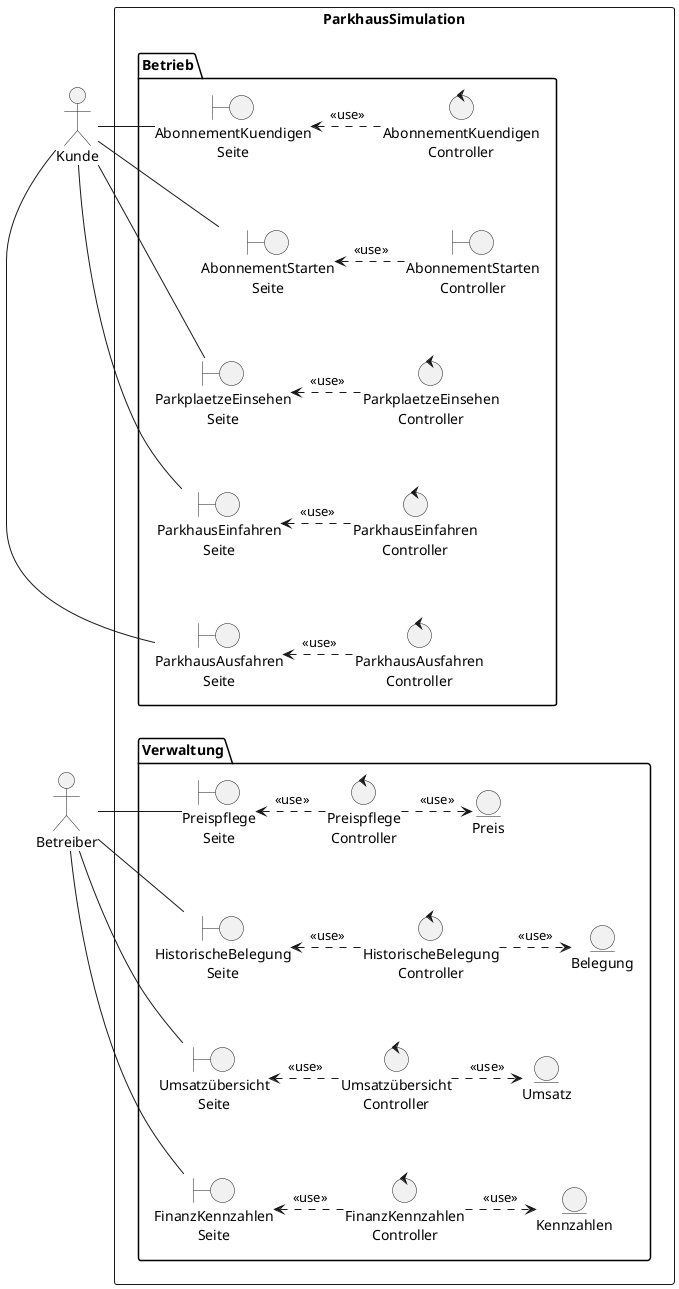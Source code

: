 @startuml

skinparam defaultTextAlignment center

' actors
'=======
:Kunde:
:Betreiber:
':Abonnent:
':Parkhausmitarbeiter:
':WeiblicherKunde:
':KundeMitFamilie:
':KundeMitBehinderung:

'system
'======
rectangle ParkhausSimulation{
    package Betrieb{
        boundary "AbonnementStarten\nSeite" as AbonnementStartenSeite
        boundary "AbonnementStarten\nController" as AbonnementStartenController

        boundary "AbonnementKuendigen\nSeite" as AbonnementKuendigenSeite
        control "AbonnementKuendigen\nController" as AbonnementKuendigenController

        boundary "ParkplaetzeEinsehen\nSeite" as ParkplaetzeEinsehenSeite
        control "ParkplaetzeEinsehen\nController" as ParkplaetzeEinsehenController

        boundary "ParkhausEinfahren\nSeite" as ParkhausEinfahrenSeite
        control "ParkhausEinfahren\nController" as ParkhausEinfahrenController

        boundary "ParkhausAusfahren\nSeite" as ParkhausAusfahrenSeite
        control "ParkhausAusfahren\nController" as ParkhausAusfahrenController

        'boundary "ParkplatzErhalten\nSeite" as ParkplatzErhaltenSeite
        'boundary "TicketBezahlen\nSeite" as TicketBezahlenSeite

    }

    package Verwaltung{
        boundary "Preispflege\nSeite" as PreispflegeSeite
        control "Preispflege\nController" as PreispflegeController
        entity Preis

        boundary "FinanzKennzahlen\nSeite" as FinanzKennzahlenSeite
        control "FinanzKennzahlen\nController" as FinanzKennzahlenController
        entity Umsatz

        boundary "HistorischeBelegung\nSeite" as HistorischeBelegungSeite
        control "HistorischeBelegung\nController" as HistorischeBelegungController
        entity Belegung

        boundary "Umsatzübersicht\nSeite" as UmsatzübersichtSeite
        control "Umsatzübersicht\nController" as UmsatzübersichtController
        entity Kennzahlen
    }
}
'relations: actors - actors
'==========================
'WeiblicherKunde --|> Kunde
'KundeMitBehinderung --|> Kunde
'KundeMitFamilie --|> Kunde
'Parkhausmitarbeiter --|> Kunde

'relations: actors - boundaries
'==============================
Kunde -right- AbonnementStartenSeite
Kunde -right- ParkplaetzeEinsehenSeite
Kunde -right- AbonnementKuendigenSeite
Kunde -- ParkhausEinfahrenSeite
Kunde -right-- ParkhausAusfahrenSeite

Betreiber -right- PreispflegeSeite
Betreiber -right- HistorischeBelegungSeite
Betreiber -- UmsatzübersichtSeite
Betreiber -right- FinanzKennzahlenSeite

'relations: boundaries - controllers
'===================================
AbonnementStartenSeite <.right. AbonnementStartenController : <<use>>
AbonnementKuendigenSeite <.right. AbonnementKuendigenController : <<use>>
ParkplaetzeEinsehenSeite <.right. ParkplaetzeEinsehenController : <<use>>
ParkhausEinfahrenSeite <.right. ParkhausEinfahrenController : <<use>>
ParkhausAusfahrenSeite <.right. ParkhausAusfahrenController : <<use>>

PreispflegeSeite <.right. PreispflegeController : <<use>>
HistorischeBelegungSeite <.right. HistorischeBelegungController : <<use>>
UmsatzübersichtSeite <.right. UmsatzübersichtController : <<use>>
FinanzKennzahlenSeite <.right. FinanzKennzahlenController : <<use>>

'relations: controllers - others
'===============================
PreispflegeController .right.> Preis : <<use>>
HistorischeBelegungController .right.> Belegung : <<use>>
UmsatzübersichtController .right.> Umsatz : <<use>>
FinanzKennzahlenController .right.> Kennzahlen : <<use>>

' fixing layout
'==============
AbonnementKuendigenSeite -[hidden]down- AbonnementStartenSeite
AbonnementStartenSeite -[hidden]down- ParkplaetzeEinsehenSeite
ParkplaetzeEinsehenSeite -[hidden]down- ParkhausEinfahrenSeite
ParkhausEinfahrenSeite -[hidden]down- ParkhausAusfahrenSeite

ParkhausAusfahrenSeite -[hidden]down- PreispflegeSeite

PreispflegeSeite -[hidden]down- HistorischeBelegungSeite
HistorischeBelegungSeite -[hidden]down- UmsatzübersichtSeite
UmsatzübersichtSeite -[hidden]down- FinanzKennzahlenSeite








@enduml